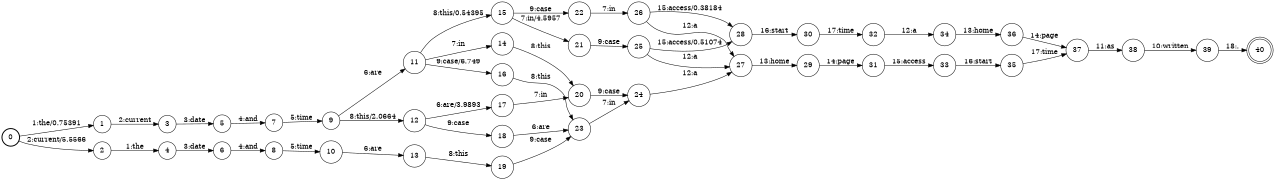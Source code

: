 digraph FST {
rankdir = LR;
size = "8.5,11";
label = "";
center = 1;
orientation = Portrait;
ranksep = "0.4";
nodesep = "0.25";
0 [label = "0", shape = circle, style = bold, fontsize = 14]
	0 -> 1 [label = "1:the/0.75391", fontsize = 14];
	0 -> 2 [label = "2:current/5.5566", fontsize = 14];
1 [label = "1", shape = circle, style = solid, fontsize = 14]
	1 -> 3 [label = "2:current", fontsize = 14];
2 [label = "2", shape = circle, style = solid, fontsize = 14]
	2 -> 4 [label = "1:the", fontsize = 14];
3 [label = "3", shape = circle, style = solid, fontsize = 14]
	3 -> 5 [label = "3:date", fontsize = 14];
4 [label = "4", shape = circle, style = solid, fontsize = 14]
	4 -> 6 [label = "3:date", fontsize = 14];
5 [label = "5", shape = circle, style = solid, fontsize = 14]
	5 -> 7 [label = "4:and", fontsize = 14];
6 [label = "6", shape = circle, style = solid, fontsize = 14]
	6 -> 8 [label = "4:and", fontsize = 14];
7 [label = "7", shape = circle, style = solid, fontsize = 14]
	7 -> 9 [label = "5:time", fontsize = 14];
8 [label = "8", shape = circle, style = solid, fontsize = 14]
	8 -> 10 [label = "5:time", fontsize = 14];
9 [label = "9", shape = circle, style = solid, fontsize = 14]
	9 -> 11 [label = "6:are", fontsize = 14];
	9 -> 12 [label = "8:this/2.0664", fontsize = 14];
10 [label = "10", shape = circle, style = solid, fontsize = 14]
	10 -> 13 [label = "6:are", fontsize = 14];
11 [label = "11", shape = circle, style = solid, fontsize = 14]
	11 -> 14 [label = "7:in", fontsize = 14];
	11 -> 15 [label = "8:this/0.54395", fontsize = 14];
	11 -> 16 [label = "9:case/6.749", fontsize = 14];
12 [label = "12", shape = circle, style = solid, fontsize = 14]
	12 -> 17 [label = "6:are/3.9893", fontsize = 14];
	12 -> 18 [label = "9:case", fontsize = 14];
13 [label = "13", shape = circle, style = solid, fontsize = 14]
	13 -> 19 [label = "8:this", fontsize = 14];
14 [label = "14", shape = circle, style = solid, fontsize = 14]
	14 -> 20 [label = "8:this", fontsize = 14];
15 [label = "15", shape = circle, style = solid, fontsize = 14]
	15 -> 21 [label = "7:in/4.5957", fontsize = 14];
	15 -> 22 [label = "9:case", fontsize = 14];
16 [label = "16", shape = circle, style = solid, fontsize = 14]
	16 -> 23 [label = "8:this", fontsize = 14];
17 [label = "17", shape = circle, style = solid, fontsize = 14]
	17 -> 20 [label = "7:in", fontsize = 14];
18 [label = "18", shape = circle, style = solid, fontsize = 14]
	18 -> 23 [label = "6:are", fontsize = 14];
19 [label = "19", shape = circle, style = solid, fontsize = 14]
	19 -> 23 [label = "9:case", fontsize = 14];
20 [label = "20", shape = circle, style = solid, fontsize = 14]
	20 -> 24 [label = "9:case", fontsize = 14];
21 [label = "21", shape = circle, style = solid, fontsize = 14]
	21 -> 25 [label = "9:case", fontsize = 14];
22 [label = "22", shape = circle, style = solid, fontsize = 14]
	22 -> 26 [label = "7:in", fontsize = 14];
23 [label = "23", shape = circle, style = solid, fontsize = 14]
	23 -> 24 [label = "7:in", fontsize = 14];
24 [label = "24", shape = circle, style = solid, fontsize = 14]
	24 -> 27 [label = "12:a", fontsize = 14];
25 [label = "25", shape = circle, style = solid, fontsize = 14]
	25 -> 27 [label = "12:a", fontsize = 14];
	25 -> 28 [label = "15:access/0.51074", fontsize = 14];
26 [label = "26", shape = circle, style = solid, fontsize = 14]
	26 -> 27 [label = "12:a", fontsize = 14];
	26 -> 28 [label = "15:access/0.38184", fontsize = 14];
27 [label = "27", shape = circle, style = solid, fontsize = 14]
	27 -> 29 [label = "13:home", fontsize = 14];
28 [label = "28", shape = circle, style = solid, fontsize = 14]
	28 -> 30 [label = "16:start", fontsize = 14];
29 [label = "29", shape = circle, style = solid, fontsize = 14]
	29 -> 31 [label = "14:page", fontsize = 14];
30 [label = "30", shape = circle, style = solid, fontsize = 14]
	30 -> 32 [label = "17:time", fontsize = 14];
31 [label = "31", shape = circle, style = solid, fontsize = 14]
	31 -> 33 [label = "15:access", fontsize = 14];
32 [label = "32", shape = circle, style = solid, fontsize = 14]
	32 -> 34 [label = "12:a", fontsize = 14];
33 [label = "33", shape = circle, style = solid, fontsize = 14]
	33 -> 35 [label = "16:start", fontsize = 14];
34 [label = "34", shape = circle, style = solid, fontsize = 14]
	34 -> 36 [label = "13:home", fontsize = 14];
35 [label = "35", shape = circle, style = solid, fontsize = 14]
	35 -> 37 [label = "17:time", fontsize = 14];
36 [label = "36", shape = circle, style = solid, fontsize = 14]
	36 -> 37 [label = "14:page", fontsize = 14];
37 [label = "37", shape = circle, style = solid, fontsize = 14]
	37 -> 38 [label = "11:as", fontsize = 14];
38 [label = "38", shape = circle, style = solid, fontsize = 14]
	38 -> 39 [label = "10:written", fontsize = 14];
39 [label = "39", shape = circle, style = solid, fontsize = 14]
	39 -> 40 [label = "18:.", fontsize = 14];
40 [label = "40", shape = doublecircle, style = solid, fontsize = 14]
}
